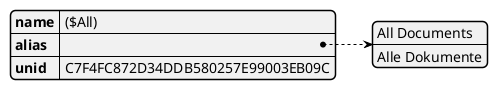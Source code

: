 @startjson SchemaView
{
    "name": "($All)",
    "alias": [
        "All Documents",
        "Alle Dokumente"
    ],
    "unid": "C7F4FC872D34DDB580257E99003EB09C"
}
@endjson